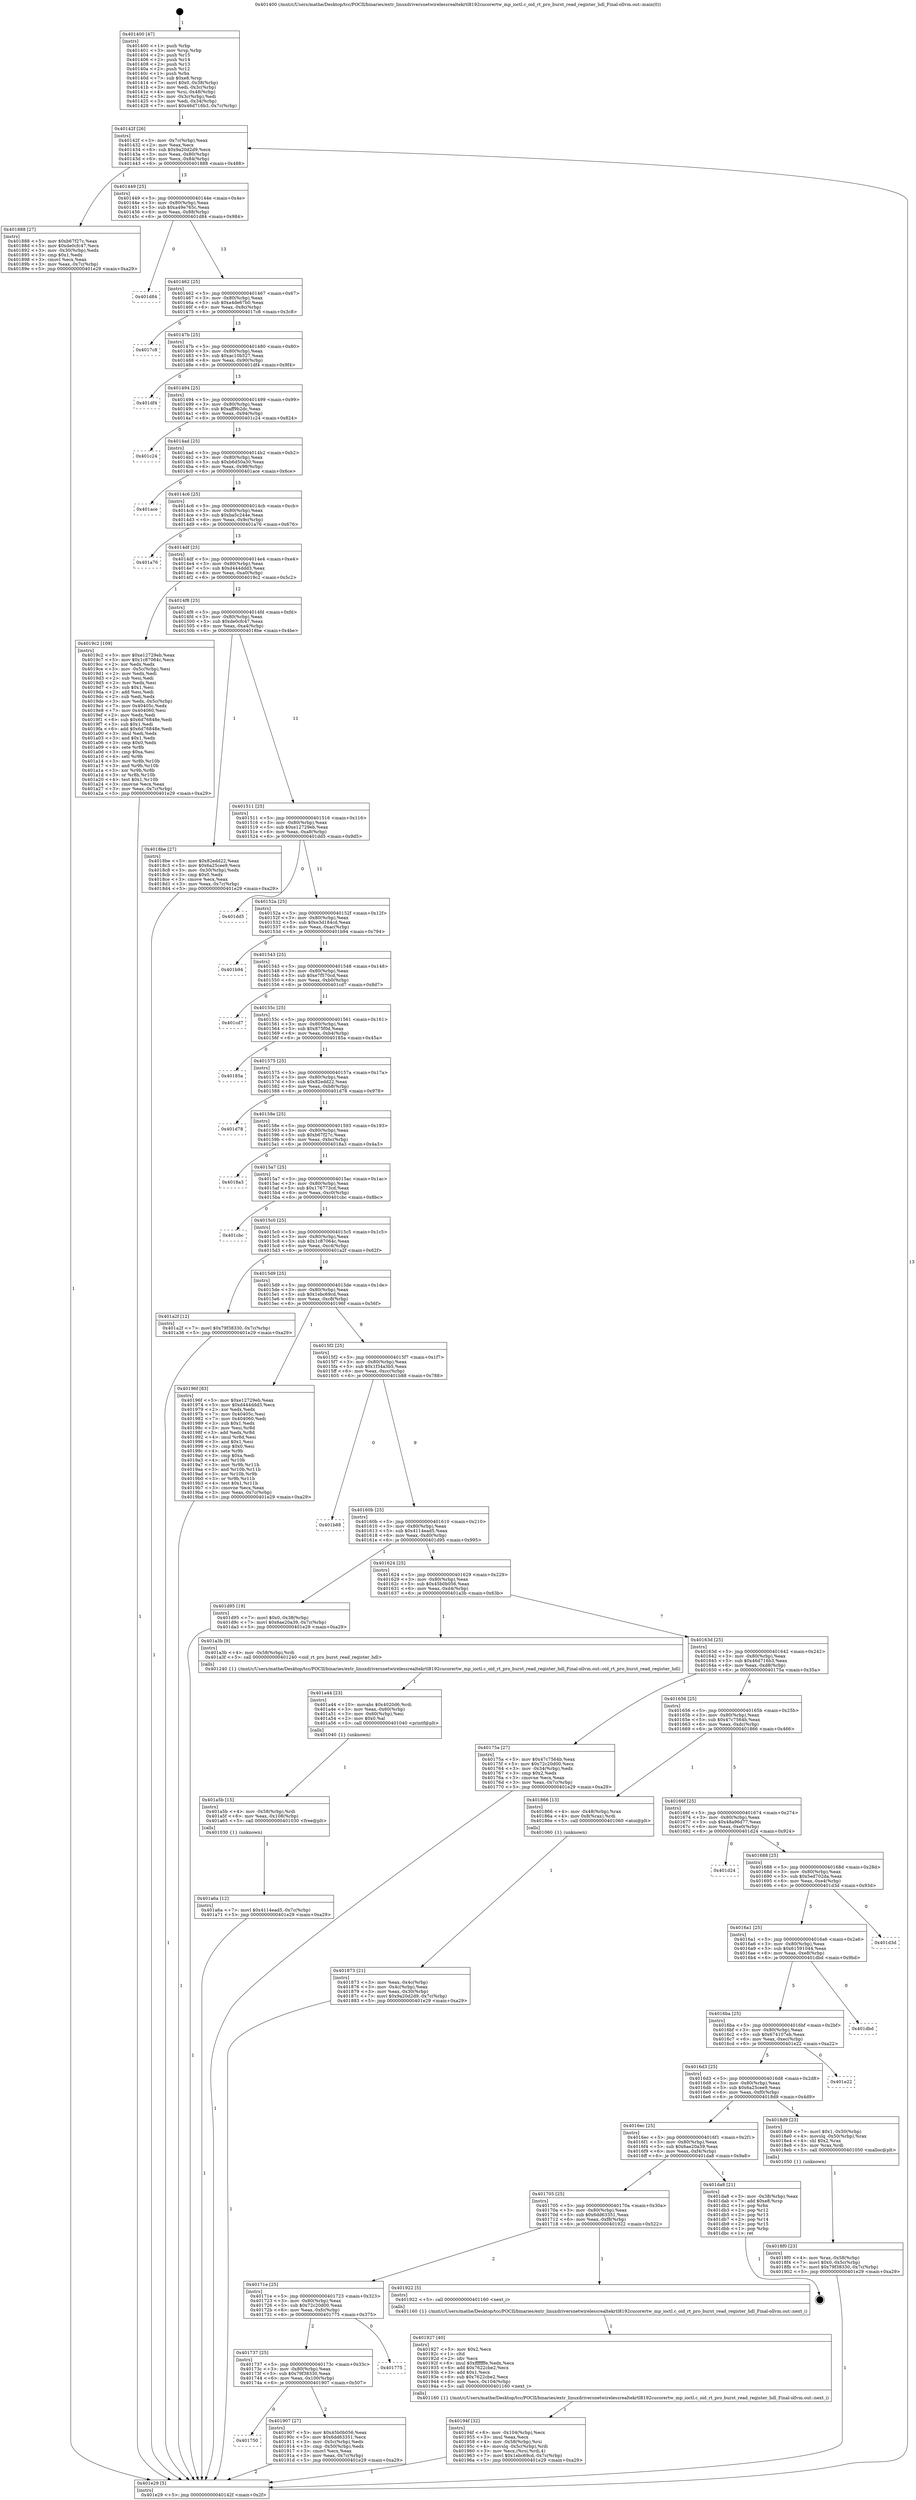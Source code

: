 digraph "0x401400" {
  label = "0x401400 (/mnt/c/Users/mathe/Desktop/tcc/POCII/binaries/extr_linuxdriversnetwirelessrealtekrtl8192cucorertw_mp_ioctl.c_oid_rt_pro_burst_read_register_hdl_Final-ollvm.out::main(0))"
  labelloc = "t"
  node[shape=record]

  Entry [label="",width=0.3,height=0.3,shape=circle,fillcolor=black,style=filled]
  "0x40142f" [label="{
     0x40142f [26]\l
     | [instrs]\l
     &nbsp;&nbsp;0x40142f \<+3\>: mov -0x7c(%rbp),%eax\l
     &nbsp;&nbsp;0x401432 \<+2\>: mov %eax,%ecx\l
     &nbsp;&nbsp;0x401434 \<+6\>: sub $0x9a20d2d9,%ecx\l
     &nbsp;&nbsp;0x40143a \<+3\>: mov %eax,-0x80(%rbp)\l
     &nbsp;&nbsp;0x40143d \<+6\>: mov %ecx,-0x84(%rbp)\l
     &nbsp;&nbsp;0x401443 \<+6\>: je 0000000000401888 \<main+0x488\>\l
  }"]
  "0x401888" [label="{
     0x401888 [27]\l
     | [instrs]\l
     &nbsp;&nbsp;0x401888 \<+5\>: mov $0xb67f27c,%eax\l
     &nbsp;&nbsp;0x40188d \<+5\>: mov $0xde0cfc47,%ecx\l
     &nbsp;&nbsp;0x401892 \<+3\>: mov -0x30(%rbp),%edx\l
     &nbsp;&nbsp;0x401895 \<+3\>: cmp $0x1,%edx\l
     &nbsp;&nbsp;0x401898 \<+3\>: cmovl %ecx,%eax\l
     &nbsp;&nbsp;0x40189b \<+3\>: mov %eax,-0x7c(%rbp)\l
     &nbsp;&nbsp;0x40189e \<+5\>: jmp 0000000000401e29 \<main+0xa29\>\l
  }"]
  "0x401449" [label="{
     0x401449 [25]\l
     | [instrs]\l
     &nbsp;&nbsp;0x401449 \<+5\>: jmp 000000000040144e \<main+0x4e\>\l
     &nbsp;&nbsp;0x40144e \<+3\>: mov -0x80(%rbp),%eax\l
     &nbsp;&nbsp;0x401451 \<+5\>: sub $0xa49e765c,%eax\l
     &nbsp;&nbsp;0x401456 \<+6\>: mov %eax,-0x88(%rbp)\l
     &nbsp;&nbsp;0x40145c \<+6\>: je 0000000000401d84 \<main+0x984\>\l
  }"]
  Exit [label="",width=0.3,height=0.3,shape=circle,fillcolor=black,style=filled,peripheries=2]
  "0x401d84" [label="{
     0x401d84\l
  }", style=dashed]
  "0x401462" [label="{
     0x401462 [25]\l
     | [instrs]\l
     &nbsp;&nbsp;0x401462 \<+5\>: jmp 0000000000401467 \<main+0x67\>\l
     &nbsp;&nbsp;0x401467 \<+3\>: mov -0x80(%rbp),%eax\l
     &nbsp;&nbsp;0x40146a \<+5\>: sub $0xa4de67b0,%eax\l
     &nbsp;&nbsp;0x40146f \<+6\>: mov %eax,-0x8c(%rbp)\l
     &nbsp;&nbsp;0x401475 \<+6\>: je 00000000004017c8 \<main+0x3c8\>\l
  }"]
  "0x401a6a" [label="{
     0x401a6a [12]\l
     | [instrs]\l
     &nbsp;&nbsp;0x401a6a \<+7\>: movl $0x4114ead5,-0x7c(%rbp)\l
     &nbsp;&nbsp;0x401a71 \<+5\>: jmp 0000000000401e29 \<main+0xa29\>\l
  }"]
  "0x4017c8" [label="{
     0x4017c8\l
  }", style=dashed]
  "0x40147b" [label="{
     0x40147b [25]\l
     | [instrs]\l
     &nbsp;&nbsp;0x40147b \<+5\>: jmp 0000000000401480 \<main+0x80\>\l
     &nbsp;&nbsp;0x401480 \<+3\>: mov -0x80(%rbp),%eax\l
     &nbsp;&nbsp;0x401483 \<+5\>: sub $0xac10b527,%eax\l
     &nbsp;&nbsp;0x401488 \<+6\>: mov %eax,-0x90(%rbp)\l
     &nbsp;&nbsp;0x40148e \<+6\>: je 0000000000401df4 \<main+0x9f4\>\l
  }"]
  "0x401a5b" [label="{
     0x401a5b [15]\l
     | [instrs]\l
     &nbsp;&nbsp;0x401a5b \<+4\>: mov -0x58(%rbp),%rdi\l
     &nbsp;&nbsp;0x401a5f \<+6\>: mov %eax,-0x108(%rbp)\l
     &nbsp;&nbsp;0x401a65 \<+5\>: call 0000000000401030 \<free@plt\>\l
     | [calls]\l
     &nbsp;&nbsp;0x401030 \{1\} (unknown)\l
  }"]
  "0x401df4" [label="{
     0x401df4\l
  }", style=dashed]
  "0x401494" [label="{
     0x401494 [25]\l
     | [instrs]\l
     &nbsp;&nbsp;0x401494 \<+5\>: jmp 0000000000401499 \<main+0x99\>\l
     &nbsp;&nbsp;0x401499 \<+3\>: mov -0x80(%rbp),%eax\l
     &nbsp;&nbsp;0x40149c \<+5\>: sub $0xaff9b2dc,%eax\l
     &nbsp;&nbsp;0x4014a1 \<+6\>: mov %eax,-0x94(%rbp)\l
     &nbsp;&nbsp;0x4014a7 \<+6\>: je 0000000000401c24 \<main+0x824\>\l
  }"]
  "0x401a44" [label="{
     0x401a44 [23]\l
     | [instrs]\l
     &nbsp;&nbsp;0x401a44 \<+10\>: movabs $0x4020d6,%rdi\l
     &nbsp;&nbsp;0x401a4e \<+3\>: mov %eax,-0x60(%rbp)\l
     &nbsp;&nbsp;0x401a51 \<+3\>: mov -0x60(%rbp),%esi\l
     &nbsp;&nbsp;0x401a54 \<+2\>: mov $0x0,%al\l
     &nbsp;&nbsp;0x401a56 \<+5\>: call 0000000000401040 \<printf@plt\>\l
     | [calls]\l
     &nbsp;&nbsp;0x401040 \{1\} (unknown)\l
  }"]
  "0x401c24" [label="{
     0x401c24\l
  }", style=dashed]
  "0x4014ad" [label="{
     0x4014ad [25]\l
     | [instrs]\l
     &nbsp;&nbsp;0x4014ad \<+5\>: jmp 00000000004014b2 \<main+0xb2\>\l
     &nbsp;&nbsp;0x4014b2 \<+3\>: mov -0x80(%rbp),%eax\l
     &nbsp;&nbsp;0x4014b5 \<+5\>: sub $0xb6d50a30,%eax\l
     &nbsp;&nbsp;0x4014ba \<+6\>: mov %eax,-0x98(%rbp)\l
     &nbsp;&nbsp;0x4014c0 \<+6\>: je 0000000000401ace \<main+0x6ce\>\l
  }"]
  "0x40194f" [label="{
     0x40194f [32]\l
     | [instrs]\l
     &nbsp;&nbsp;0x40194f \<+6\>: mov -0x104(%rbp),%ecx\l
     &nbsp;&nbsp;0x401955 \<+3\>: imul %eax,%ecx\l
     &nbsp;&nbsp;0x401958 \<+4\>: mov -0x58(%rbp),%rsi\l
     &nbsp;&nbsp;0x40195c \<+4\>: movslq -0x5c(%rbp),%rdi\l
     &nbsp;&nbsp;0x401960 \<+3\>: mov %ecx,(%rsi,%rdi,4)\l
     &nbsp;&nbsp;0x401963 \<+7\>: movl $0x1ebc69cd,-0x7c(%rbp)\l
     &nbsp;&nbsp;0x40196a \<+5\>: jmp 0000000000401e29 \<main+0xa29\>\l
  }"]
  "0x401ace" [label="{
     0x401ace\l
  }", style=dashed]
  "0x4014c6" [label="{
     0x4014c6 [25]\l
     | [instrs]\l
     &nbsp;&nbsp;0x4014c6 \<+5\>: jmp 00000000004014cb \<main+0xcb\>\l
     &nbsp;&nbsp;0x4014cb \<+3\>: mov -0x80(%rbp),%eax\l
     &nbsp;&nbsp;0x4014ce \<+5\>: sub $0xba5c244e,%eax\l
     &nbsp;&nbsp;0x4014d3 \<+6\>: mov %eax,-0x9c(%rbp)\l
     &nbsp;&nbsp;0x4014d9 \<+6\>: je 0000000000401a76 \<main+0x676\>\l
  }"]
  "0x401927" [label="{
     0x401927 [40]\l
     | [instrs]\l
     &nbsp;&nbsp;0x401927 \<+5\>: mov $0x2,%ecx\l
     &nbsp;&nbsp;0x40192c \<+1\>: cltd\l
     &nbsp;&nbsp;0x40192d \<+2\>: idiv %ecx\l
     &nbsp;&nbsp;0x40192f \<+6\>: imul $0xfffffffe,%edx,%ecx\l
     &nbsp;&nbsp;0x401935 \<+6\>: add $0x7622cbe2,%ecx\l
     &nbsp;&nbsp;0x40193b \<+3\>: add $0x1,%ecx\l
     &nbsp;&nbsp;0x40193e \<+6\>: sub $0x7622cbe2,%ecx\l
     &nbsp;&nbsp;0x401944 \<+6\>: mov %ecx,-0x104(%rbp)\l
     &nbsp;&nbsp;0x40194a \<+5\>: call 0000000000401160 \<next_i\>\l
     | [calls]\l
     &nbsp;&nbsp;0x401160 \{1\} (/mnt/c/Users/mathe/Desktop/tcc/POCII/binaries/extr_linuxdriversnetwirelessrealtekrtl8192cucorertw_mp_ioctl.c_oid_rt_pro_burst_read_register_hdl_Final-ollvm.out::next_i)\l
  }"]
  "0x401a76" [label="{
     0x401a76\l
  }", style=dashed]
  "0x4014df" [label="{
     0x4014df [25]\l
     | [instrs]\l
     &nbsp;&nbsp;0x4014df \<+5\>: jmp 00000000004014e4 \<main+0xe4\>\l
     &nbsp;&nbsp;0x4014e4 \<+3\>: mov -0x80(%rbp),%eax\l
     &nbsp;&nbsp;0x4014e7 \<+5\>: sub $0xd444ddd3,%eax\l
     &nbsp;&nbsp;0x4014ec \<+6\>: mov %eax,-0xa0(%rbp)\l
     &nbsp;&nbsp;0x4014f2 \<+6\>: je 00000000004019c2 \<main+0x5c2\>\l
  }"]
  "0x401750" [label="{
     0x401750\l
  }", style=dashed]
  "0x4019c2" [label="{
     0x4019c2 [109]\l
     | [instrs]\l
     &nbsp;&nbsp;0x4019c2 \<+5\>: mov $0xe12729eb,%eax\l
     &nbsp;&nbsp;0x4019c7 \<+5\>: mov $0x1c87064c,%ecx\l
     &nbsp;&nbsp;0x4019cc \<+2\>: xor %edx,%edx\l
     &nbsp;&nbsp;0x4019ce \<+3\>: mov -0x5c(%rbp),%esi\l
     &nbsp;&nbsp;0x4019d1 \<+2\>: mov %edx,%edi\l
     &nbsp;&nbsp;0x4019d3 \<+2\>: sub %esi,%edi\l
     &nbsp;&nbsp;0x4019d5 \<+2\>: mov %edx,%esi\l
     &nbsp;&nbsp;0x4019d7 \<+3\>: sub $0x1,%esi\l
     &nbsp;&nbsp;0x4019da \<+2\>: add %esi,%edi\l
     &nbsp;&nbsp;0x4019dc \<+2\>: sub %edi,%edx\l
     &nbsp;&nbsp;0x4019de \<+3\>: mov %edx,-0x5c(%rbp)\l
     &nbsp;&nbsp;0x4019e1 \<+7\>: mov 0x40405c,%edx\l
     &nbsp;&nbsp;0x4019e8 \<+7\>: mov 0x404060,%esi\l
     &nbsp;&nbsp;0x4019ef \<+2\>: mov %edx,%edi\l
     &nbsp;&nbsp;0x4019f1 \<+6\>: sub $0x6d76848e,%edi\l
     &nbsp;&nbsp;0x4019f7 \<+3\>: sub $0x1,%edi\l
     &nbsp;&nbsp;0x4019fa \<+6\>: add $0x6d76848e,%edi\l
     &nbsp;&nbsp;0x401a00 \<+3\>: imul %edi,%edx\l
     &nbsp;&nbsp;0x401a03 \<+3\>: and $0x1,%edx\l
     &nbsp;&nbsp;0x401a06 \<+3\>: cmp $0x0,%edx\l
     &nbsp;&nbsp;0x401a09 \<+4\>: sete %r8b\l
     &nbsp;&nbsp;0x401a0d \<+3\>: cmp $0xa,%esi\l
     &nbsp;&nbsp;0x401a10 \<+4\>: setl %r9b\l
     &nbsp;&nbsp;0x401a14 \<+3\>: mov %r8b,%r10b\l
     &nbsp;&nbsp;0x401a17 \<+3\>: and %r9b,%r10b\l
     &nbsp;&nbsp;0x401a1a \<+3\>: xor %r9b,%r8b\l
     &nbsp;&nbsp;0x401a1d \<+3\>: or %r8b,%r10b\l
     &nbsp;&nbsp;0x401a20 \<+4\>: test $0x1,%r10b\l
     &nbsp;&nbsp;0x401a24 \<+3\>: cmovne %ecx,%eax\l
     &nbsp;&nbsp;0x401a27 \<+3\>: mov %eax,-0x7c(%rbp)\l
     &nbsp;&nbsp;0x401a2a \<+5\>: jmp 0000000000401e29 \<main+0xa29\>\l
  }"]
  "0x4014f8" [label="{
     0x4014f8 [25]\l
     | [instrs]\l
     &nbsp;&nbsp;0x4014f8 \<+5\>: jmp 00000000004014fd \<main+0xfd\>\l
     &nbsp;&nbsp;0x4014fd \<+3\>: mov -0x80(%rbp),%eax\l
     &nbsp;&nbsp;0x401500 \<+5\>: sub $0xde0cfc47,%eax\l
     &nbsp;&nbsp;0x401505 \<+6\>: mov %eax,-0xa4(%rbp)\l
     &nbsp;&nbsp;0x40150b \<+6\>: je 00000000004018be \<main+0x4be\>\l
  }"]
  "0x401907" [label="{
     0x401907 [27]\l
     | [instrs]\l
     &nbsp;&nbsp;0x401907 \<+5\>: mov $0x45b0b056,%eax\l
     &nbsp;&nbsp;0x40190c \<+5\>: mov $0x6dd63351,%ecx\l
     &nbsp;&nbsp;0x401911 \<+3\>: mov -0x5c(%rbp),%edx\l
     &nbsp;&nbsp;0x401914 \<+3\>: cmp -0x50(%rbp),%edx\l
     &nbsp;&nbsp;0x401917 \<+3\>: cmovl %ecx,%eax\l
     &nbsp;&nbsp;0x40191a \<+3\>: mov %eax,-0x7c(%rbp)\l
     &nbsp;&nbsp;0x40191d \<+5\>: jmp 0000000000401e29 \<main+0xa29\>\l
  }"]
  "0x4018be" [label="{
     0x4018be [27]\l
     | [instrs]\l
     &nbsp;&nbsp;0x4018be \<+5\>: mov $0x82edd22,%eax\l
     &nbsp;&nbsp;0x4018c3 \<+5\>: mov $0x6a25cee9,%ecx\l
     &nbsp;&nbsp;0x4018c8 \<+3\>: mov -0x30(%rbp),%edx\l
     &nbsp;&nbsp;0x4018cb \<+3\>: cmp $0x0,%edx\l
     &nbsp;&nbsp;0x4018ce \<+3\>: cmove %ecx,%eax\l
     &nbsp;&nbsp;0x4018d1 \<+3\>: mov %eax,-0x7c(%rbp)\l
     &nbsp;&nbsp;0x4018d4 \<+5\>: jmp 0000000000401e29 \<main+0xa29\>\l
  }"]
  "0x401511" [label="{
     0x401511 [25]\l
     | [instrs]\l
     &nbsp;&nbsp;0x401511 \<+5\>: jmp 0000000000401516 \<main+0x116\>\l
     &nbsp;&nbsp;0x401516 \<+3\>: mov -0x80(%rbp),%eax\l
     &nbsp;&nbsp;0x401519 \<+5\>: sub $0xe12729eb,%eax\l
     &nbsp;&nbsp;0x40151e \<+6\>: mov %eax,-0xa8(%rbp)\l
     &nbsp;&nbsp;0x401524 \<+6\>: je 0000000000401dd5 \<main+0x9d5\>\l
  }"]
  "0x401737" [label="{
     0x401737 [25]\l
     | [instrs]\l
     &nbsp;&nbsp;0x401737 \<+5\>: jmp 000000000040173c \<main+0x33c\>\l
     &nbsp;&nbsp;0x40173c \<+3\>: mov -0x80(%rbp),%eax\l
     &nbsp;&nbsp;0x40173f \<+5\>: sub $0x79f38330,%eax\l
     &nbsp;&nbsp;0x401744 \<+6\>: mov %eax,-0x100(%rbp)\l
     &nbsp;&nbsp;0x40174a \<+6\>: je 0000000000401907 \<main+0x507\>\l
  }"]
  "0x401dd5" [label="{
     0x401dd5\l
  }", style=dashed]
  "0x40152a" [label="{
     0x40152a [25]\l
     | [instrs]\l
     &nbsp;&nbsp;0x40152a \<+5\>: jmp 000000000040152f \<main+0x12f\>\l
     &nbsp;&nbsp;0x40152f \<+3\>: mov -0x80(%rbp),%eax\l
     &nbsp;&nbsp;0x401532 \<+5\>: sub $0xe3d184cd,%eax\l
     &nbsp;&nbsp;0x401537 \<+6\>: mov %eax,-0xac(%rbp)\l
     &nbsp;&nbsp;0x40153d \<+6\>: je 0000000000401b94 \<main+0x794\>\l
  }"]
  "0x401775" [label="{
     0x401775\l
  }", style=dashed]
  "0x401b94" [label="{
     0x401b94\l
  }", style=dashed]
  "0x401543" [label="{
     0x401543 [25]\l
     | [instrs]\l
     &nbsp;&nbsp;0x401543 \<+5\>: jmp 0000000000401548 \<main+0x148\>\l
     &nbsp;&nbsp;0x401548 \<+3\>: mov -0x80(%rbp),%eax\l
     &nbsp;&nbsp;0x40154b \<+5\>: sub $0xe7f570cd,%eax\l
     &nbsp;&nbsp;0x401550 \<+6\>: mov %eax,-0xb0(%rbp)\l
     &nbsp;&nbsp;0x401556 \<+6\>: je 0000000000401cd7 \<main+0x8d7\>\l
  }"]
  "0x40171e" [label="{
     0x40171e [25]\l
     | [instrs]\l
     &nbsp;&nbsp;0x40171e \<+5\>: jmp 0000000000401723 \<main+0x323\>\l
     &nbsp;&nbsp;0x401723 \<+3\>: mov -0x80(%rbp),%eax\l
     &nbsp;&nbsp;0x401726 \<+5\>: sub $0x72c20d00,%eax\l
     &nbsp;&nbsp;0x40172b \<+6\>: mov %eax,-0xfc(%rbp)\l
     &nbsp;&nbsp;0x401731 \<+6\>: je 0000000000401775 \<main+0x375\>\l
  }"]
  "0x401cd7" [label="{
     0x401cd7\l
  }", style=dashed]
  "0x40155c" [label="{
     0x40155c [25]\l
     | [instrs]\l
     &nbsp;&nbsp;0x40155c \<+5\>: jmp 0000000000401561 \<main+0x161\>\l
     &nbsp;&nbsp;0x401561 \<+3\>: mov -0x80(%rbp),%eax\l
     &nbsp;&nbsp;0x401564 \<+5\>: sub $0x875f0d,%eax\l
     &nbsp;&nbsp;0x401569 \<+6\>: mov %eax,-0xb4(%rbp)\l
     &nbsp;&nbsp;0x40156f \<+6\>: je 000000000040185a \<main+0x45a\>\l
  }"]
  "0x401922" [label="{
     0x401922 [5]\l
     | [instrs]\l
     &nbsp;&nbsp;0x401922 \<+5\>: call 0000000000401160 \<next_i\>\l
     | [calls]\l
     &nbsp;&nbsp;0x401160 \{1\} (/mnt/c/Users/mathe/Desktop/tcc/POCII/binaries/extr_linuxdriversnetwirelessrealtekrtl8192cucorertw_mp_ioctl.c_oid_rt_pro_burst_read_register_hdl_Final-ollvm.out::next_i)\l
  }"]
  "0x40185a" [label="{
     0x40185a\l
  }", style=dashed]
  "0x401575" [label="{
     0x401575 [25]\l
     | [instrs]\l
     &nbsp;&nbsp;0x401575 \<+5\>: jmp 000000000040157a \<main+0x17a\>\l
     &nbsp;&nbsp;0x40157a \<+3\>: mov -0x80(%rbp),%eax\l
     &nbsp;&nbsp;0x40157d \<+5\>: sub $0x82edd22,%eax\l
     &nbsp;&nbsp;0x401582 \<+6\>: mov %eax,-0xb8(%rbp)\l
     &nbsp;&nbsp;0x401588 \<+6\>: je 0000000000401d78 \<main+0x978\>\l
  }"]
  "0x401705" [label="{
     0x401705 [25]\l
     | [instrs]\l
     &nbsp;&nbsp;0x401705 \<+5\>: jmp 000000000040170a \<main+0x30a\>\l
     &nbsp;&nbsp;0x40170a \<+3\>: mov -0x80(%rbp),%eax\l
     &nbsp;&nbsp;0x40170d \<+5\>: sub $0x6dd63351,%eax\l
     &nbsp;&nbsp;0x401712 \<+6\>: mov %eax,-0xf8(%rbp)\l
     &nbsp;&nbsp;0x401718 \<+6\>: je 0000000000401922 \<main+0x522\>\l
  }"]
  "0x401d78" [label="{
     0x401d78\l
  }", style=dashed]
  "0x40158e" [label="{
     0x40158e [25]\l
     | [instrs]\l
     &nbsp;&nbsp;0x40158e \<+5\>: jmp 0000000000401593 \<main+0x193\>\l
     &nbsp;&nbsp;0x401593 \<+3\>: mov -0x80(%rbp),%eax\l
     &nbsp;&nbsp;0x401596 \<+5\>: sub $0xb67f27c,%eax\l
     &nbsp;&nbsp;0x40159b \<+6\>: mov %eax,-0xbc(%rbp)\l
     &nbsp;&nbsp;0x4015a1 \<+6\>: je 00000000004018a3 \<main+0x4a3\>\l
  }"]
  "0x401da8" [label="{
     0x401da8 [21]\l
     | [instrs]\l
     &nbsp;&nbsp;0x401da8 \<+3\>: mov -0x38(%rbp),%eax\l
     &nbsp;&nbsp;0x401dab \<+7\>: add $0xe8,%rsp\l
     &nbsp;&nbsp;0x401db2 \<+1\>: pop %rbx\l
     &nbsp;&nbsp;0x401db3 \<+2\>: pop %r12\l
     &nbsp;&nbsp;0x401db5 \<+2\>: pop %r13\l
     &nbsp;&nbsp;0x401db7 \<+2\>: pop %r14\l
     &nbsp;&nbsp;0x401db9 \<+2\>: pop %r15\l
     &nbsp;&nbsp;0x401dbb \<+1\>: pop %rbp\l
     &nbsp;&nbsp;0x401dbc \<+1\>: ret\l
  }"]
  "0x4018a3" [label="{
     0x4018a3\l
  }", style=dashed]
  "0x4015a7" [label="{
     0x4015a7 [25]\l
     | [instrs]\l
     &nbsp;&nbsp;0x4015a7 \<+5\>: jmp 00000000004015ac \<main+0x1ac\>\l
     &nbsp;&nbsp;0x4015ac \<+3\>: mov -0x80(%rbp),%eax\l
     &nbsp;&nbsp;0x4015af \<+5\>: sub $0x176773cd,%eax\l
     &nbsp;&nbsp;0x4015b4 \<+6\>: mov %eax,-0xc0(%rbp)\l
     &nbsp;&nbsp;0x4015ba \<+6\>: je 0000000000401cbc \<main+0x8bc\>\l
  }"]
  "0x4018f0" [label="{
     0x4018f0 [23]\l
     | [instrs]\l
     &nbsp;&nbsp;0x4018f0 \<+4\>: mov %rax,-0x58(%rbp)\l
     &nbsp;&nbsp;0x4018f4 \<+7\>: movl $0x0,-0x5c(%rbp)\l
     &nbsp;&nbsp;0x4018fb \<+7\>: movl $0x79f38330,-0x7c(%rbp)\l
     &nbsp;&nbsp;0x401902 \<+5\>: jmp 0000000000401e29 \<main+0xa29\>\l
  }"]
  "0x401cbc" [label="{
     0x401cbc\l
  }", style=dashed]
  "0x4015c0" [label="{
     0x4015c0 [25]\l
     | [instrs]\l
     &nbsp;&nbsp;0x4015c0 \<+5\>: jmp 00000000004015c5 \<main+0x1c5\>\l
     &nbsp;&nbsp;0x4015c5 \<+3\>: mov -0x80(%rbp),%eax\l
     &nbsp;&nbsp;0x4015c8 \<+5\>: sub $0x1c87064c,%eax\l
     &nbsp;&nbsp;0x4015cd \<+6\>: mov %eax,-0xc4(%rbp)\l
     &nbsp;&nbsp;0x4015d3 \<+6\>: je 0000000000401a2f \<main+0x62f\>\l
  }"]
  "0x4016ec" [label="{
     0x4016ec [25]\l
     | [instrs]\l
     &nbsp;&nbsp;0x4016ec \<+5\>: jmp 00000000004016f1 \<main+0x2f1\>\l
     &nbsp;&nbsp;0x4016f1 \<+3\>: mov -0x80(%rbp),%eax\l
     &nbsp;&nbsp;0x4016f4 \<+5\>: sub $0x6ae20a39,%eax\l
     &nbsp;&nbsp;0x4016f9 \<+6\>: mov %eax,-0xf4(%rbp)\l
     &nbsp;&nbsp;0x4016ff \<+6\>: je 0000000000401da8 \<main+0x9a8\>\l
  }"]
  "0x401a2f" [label="{
     0x401a2f [12]\l
     | [instrs]\l
     &nbsp;&nbsp;0x401a2f \<+7\>: movl $0x79f38330,-0x7c(%rbp)\l
     &nbsp;&nbsp;0x401a36 \<+5\>: jmp 0000000000401e29 \<main+0xa29\>\l
  }"]
  "0x4015d9" [label="{
     0x4015d9 [25]\l
     | [instrs]\l
     &nbsp;&nbsp;0x4015d9 \<+5\>: jmp 00000000004015de \<main+0x1de\>\l
     &nbsp;&nbsp;0x4015de \<+3\>: mov -0x80(%rbp),%eax\l
     &nbsp;&nbsp;0x4015e1 \<+5\>: sub $0x1ebc69cd,%eax\l
     &nbsp;&nbsp;0x4015e6 \<+6\>: mov %eax,-0xc8(%rbp)\l
     &nbsp;&nbsp;0x4015ec \<+6\>: je 000000000040196f \<main+0x56f\>\l
  }"]
  "0x4018d9" [label="{
     0x4018d9 [23]\l
     | [instrs]\l
     &nbsp;&nbsp;0x4018d9 \<+7\>: movl $0x1,-0x50(%rbp)\l
     &nbsp;&nbsp;0x4018e0 \<+4\>: movslq -0x50(%rbp),%rax\l
     &nbsp;&nbsp;0x4018e4 \<+4\>: shl $0x2,%rax\l
     &nbsp;&nbsp;0x4018e8 \<+3\>: mov %rax,%rdi\l
     &nbsp;&nbsp;0x4018eb \<+5\>: call 0000000000401050 \<malloc@plt\>\l
     | [calls]\l
     &nbsp;&nbsp;0x401050 \{1\} (unknown)\l
  }"]
  "0x40196f" [label="{
     0x40196f [83]\l
     | [instrs]\l
     &nbsp;&nbsp;0x40196f \<+5\>: mov $0xe12729eb,%eax\l
     &nbsp;&nbsp;0x401974 \<+5\>: mov $0xd444ddd3,%ecx\l
     &nbsp;&nbsp;0x401979 \<+2\>: xor %edx,%edx\l
     &nbsp;&nbsp;0x40197b \<+7\>: mov 0x40405c,%esi\l
     &nbsp;&nbsp;0x401982 \<+7\>: mov 0x404060,%edi\l
     &nbsp;&nbsp;0x401989 \<+3\>: sub $0x1,%edx\l
     &nbsp;&nbsp;0x40198c \<+3\>: mov %esi,%r8d\l
     &nbsp;&nbsp;0x40198f \<+3\>: add %edx,%r8d\l
     &nbsp;&nbsp;0x401992 \<+4\>: imul %r8d,%esi\l
     &nbsp;&nbsp;0x401996 \<+3\>: and $0x1,%esi\l
     &nbsp;&nbsp;0x401999 \<+3\>: cmp $0x0,%esi\l
     &nbsp;&nbsp;0x40199c \<+4\>: sete %r9b\l
     &nbsp;&nbsp;0x4019a0 \<+3\>: cmp $0xa,%edi\l
     &nbsp;&nbsp;0x4019a3 \<+4\>: setl %r10b\l
     &nbsp;&nbsp;0x4019a7 \<+3\>: mov %r9b,%r11b\l
     &nbsp;&nbsp;0x4019aa \<+3\>: and %r10b,%r11b\l
     &nbsp;&nbsp;0x4019ad \<+3\>: xor %r10b,%r9b\l
     &nbsp;&nbsp;0x4019b0 \<+3\>: or %r9b,%r11b\l
     &nbsp;&nbsp;0x4019b3 \<+4\>: test $0x1,%r11b\l
     &nbsp;&nbsp;0x4019b7 \<+3\>: cmovne %ecx,%eax\l
     &nbsp;&nbsp;0x4019ba \<+3\>: mov %eax,-0x7c(%rbp)\l
     &nbsp;&nbsp;0x4019bd \<+5\>: jmp 0000000000401e29 \<main+0xa29\>\l
  }"]
  "0x4015f2" [label="{
     0x4015f2 [25]\l
     | [instrs]\l
     &nbsp;&nbsp;0x4015f2 \<+5\>: jmp 00000000004015f7 \<main+0x1f7\>\l
     &nbsp;&nbsp;0x4015f7 \<+3\>: mov -0x80(%rbp),%eax\l
     &nbsp;&nbsp;0x4015fa \<+5\>: sub $0x1f34a3b5,%eax\l
     &nbsp;&nbsp;0x4015ff \<+6\>: mov %eax,-0xcc(%rbp)\l
     &nbsp;&nbsp;0x401605 \<+6\>: je 0000000000401b88 \<main+0x788\>\l
  }"]
  "0x4016d3" [label="{
     0x4016d3 [25]\l
     | [instrs]\l
     &nbsp;&nbsp;0x4016d3 \<+5\>: jmp 00000000004016d8 \<main+0x2d8\>\l
     &nbsp;&nbsp;0x4016d8 \<+3\>: mov -0x80(%rbp),%eax\l
     &nbsp;&nbsp;0x4016db \<+5\>: sub $0x6a25cee9,%eax\l
     &nbsp;&nbsp;0x4016e0 \<+6\>: mov %eax,-0xf0(%rbp)\l
     &nbsp;&nbsp;0x4016e6 \<+6\>: je 00000000004018d9 \<main+0x4d9\>\l
  }"]
  "0x401b88" [label="{
     0x401b88\l
  }", style=dashed]
  "0x40160b" [label="{
     0x40160b [25]\l
     | [instrs]\l
     &nbsp;&nbsp;0x40160b \<+5\>: jmp 0000000000401610 \<main+0x210\>\l
     &nbsp;&nbsp;0x401610 \<+3\>: mov -0x80(%rbp),%eax\l
     &nbsp;&nbsp;0x401613 \<+5\>: sub $0x4114ead5,%eax\l
     &nbsp;&nbsp;0x401618 \<+6\>: mov %eax,-0xd0(%rbp)\l
     &nbsp;&nbsp;0x40161e \<+6\>: je 0000000000401d95 \<main+0x995\>\l
  }"]
  "0x401e22" [label="{
     0x401e22\l
  }", style=dashed]
  "0x401d95" [label="{
     0x401d95 [19]\l
     | [instrs]\l
     &nbsp;&nbsp;0x401d95 \<+7\>: movl $0x0,-0x38(%rbp)\l
     &nbsp;&nbsp;0x401d9c \<+7\>: movl $0x6ae20a39,-0x7c(%rbp)\l
     &nbsp;&nbsp;0x401da3 \<+5\>: jmp 0000000000401e29 \<main+0xa29\>\l
  }"]
  "0x401624" [label="{
     0x401624 [25]\l
     | [instrs]\l
     &nbsp;&nbsp;0x401624 \<+5\>: jmp 0000000000401629 \<main+0x229\>\l
     &nbsp;&nbsp;0x401629 \<+3\>: mov -0x80(%rbp),%eax\l
     &nbsp;&nbsp;0x40162c \<+5\>: sub $0x45b0b056,%eax\l
     &nbsp;&nbsp;0x401631 \<+6\>: mov %eax,-0xd4(%rbp)\l
     &nbsp;&nbsp;0x401637 \<+6\>: je 0000000000401a3b \<main+0x63b\>\l
  }"]
  "0x4016ba" [label="{
     0x4016ba [25]\l
     | [instrs]\l
     &nbsp;&nbsp;0x4016ba \<+5\>: jmp 00000000004016bf \<main+0x2bf\>\l
     &nbsp;&nbsp;0x4016bf \<+3\>: mov -0x80(%rbp),%eax\l
     &nbsp;&nbsp;0x4016c2 \<+5\>: sub $0x674107eb,%eax\l
     &nbsp;&nbsp;0x4016c7 \<+6\>: mov %eax,-0xec(%rbp)\l
     &nbsp;&nbsp;0x4016cd \<+6\>: je 0000000000401e22 \<main+0xa22\>\l
  }"]
  "0x401a3b" [label="{
     0x401a3b [9]\l
     | [instrs]\l
     &nbsp;&nbsp;0x401a3b \<+4\>: mov -0x58(%rbp),%rdi\l
     &nbsp;&nbsp;0x401a3f \<+5\>: call 0000000000401240 \<oid_rt_pro_burst_read_register_hdl\>\l
     | [calls]\l
     &nbsp;&nbsp;0x401240 \{1\} (/mnt/c/Users/mathe/Desktop/tcc/POCII/binaries/extr_linuxdriversnetwirelessrealtekrtl8192cucorertw_mp_ioctl.c_oid_rt_pro_burst_read_register_hdl_Final-ollvm.out::oid_rt_pro_burst_read_register_hdl)\l
  }"]
  "0x40163d" [label="{
     0x40163d [25]\l
     | [instrs]\l
     &nbsp;&nbsp;0x40163d \<+5\>: jmp 0000000000401642 \<main+0x242\>\l
     &nbsp;&nbsp;0x401642 \<+3\>: mov -0x80(%rbp),%eax\l
     &nbsp;&nbsp;0x401645 \<+5\>: sub $0x46d716b3,%eax\l
     &nbsp;&nbsp;0x40164a \<+6\>: mov %eax,-0xd8(%rbp)\l
     &nbsp;&nbsp;0x401650 \<+6\>: je 000000000040175a \<main+0x35a\>\l
  }"]
  "0x401dbd" [label="{
     0x401dbd\l
  }", style=dashed]
  "0x40175a" [label="{
     0x40175a [27]\l
     | [instrs]\l
     &nbsp;&nbsp;0x40175a \<+5\>: mov $0x47c7564b,%eax\l
     &nbsp;&nbsp;0x40175f \<+5\>: mov $0x72c20d00,%ecx\l
     &nbsp;&nbsp;0x401764 \<+3\>: mov -0x34(%rbp),%edx\l
     &nbsp;&nbsp;0x401767 \<+3\>: cmp $0x2,%edx\l
     &nbsp;&nbsp;0x40176a \<+3\>: cmovne %ecx,%eax\l
     &nbsp;&nbsp;0x40176d \<+3\>: mov %eax,-0x7c(%rbp)\l
     &nbsp;&nbsp;0x401770 \<+5\>: jmp 0000000000401e29 \<main+0xa29\>\l
  }"]
  "0x401656" [label="{
     0x401656 [25]\l
     | [instrs]\l
     &nbsp;&nbsp;0x401656 \<+5\>: jmp 000000000040165b \<main+0x25b\>\l
     &nbsp;&nbsp;0x40165b \<+3\>: mov -0x80(%rbp),%eax\l
     &nbsp;&nbsp;0x40165e \<+5\>: sub $0x47c7564b,%eax\l
     &nbsp;&nbsp;0x401663 \<+6\>: mov %eax,-0xdc(%rbp)\l
     &nbsp;&nbsp;0x401669 \<+6\>: je 0000000000401866 \<main+0x466\>\l
  }"]
  "0x401e29" [label="{
     0x401e29 [5]\l
     | [instrs]\l
     &nbsp;&nbsp;0x401e29 \<+5\>: jmp 000000000040142f \<main+0x2f\>\l
  }"]
  "0x401400" [label="{
     0x401400 [47]\l
     | [instrs]\l
     &nbsp;&nbsp;0x401400 \<+1\>: push %rbp\l
     &nbsp;&nbsp;0x401401 \<+3\>: mov %rsp,%rbp\l
     &nbsp;&nbsp;0x401404 \<+2\>: push %r15\l
     &nbsp;&nbsp;0x401406 \<+2\>: push %r14\l
     &nbsp;&nbsp;0x401408 \<+2\>: push %r13\l
     &nbsp;&nbsp;0x40140a \<+2\>: push %r12\l
     &nbsp;&nbsp;0x40140c \<+1\>: push %rbx\l
     &nbsp;&nbsp;0x40140d \<+7\>: sub $0xe8,%rsp\l
     &nbsp;&nbsp;0x401414 \<+7\>: movl $0x0,-0x38(%rbp)\l
     &nbsp;&nbsp;0x40141b \<+3\>: mov %edi,-0x3c(%rbp)\l
     &nbsp;&nbsp;0x40141e \<+4\>: mov %rsi,-0x48(%rbp)\l
     &nbsp;&nbsp;0x401422 \<+3\>: mov -0x3c(%rbp),%edi\l
     &nbsp;&nbsp;0x401425 \<+3\>: mov %edi,-0x34(%rbp)\l
     &nbsp;&nbsp;0x401428 \<+7\>: movl $0x46d716b3,-0x7c(%rbp)\l
  }"]
  "0x4016a1" [label="{
     0x4016a1 [25]\l
     | [instrs]\l
     &nbsp;&nbsp;0x4016a1 \<+5\>: jmp 00000000004016a6 \<main+0x2a6\>\l
     &nbsp;&nbsp;0x4016a6 \<+3\>: mov -0x80(%rbp),%eax\l
     &nbsp;&nbsp;0x4016a9 \<+5\>: sub $0x61591044,%eax\l
     &nbsp;&nbsp;0x4016ae \<+6\>: mov %eax,-0xe8(%rbp)\l
     &nbsp;&nbsp;0x4016b4 \<+6\>: je 0000000000401dbd \<main+0x9bd\>\l
  }"]
  "0x401866" [label="{
     0x401866 [13]\l
     | [instrs]\l
     &nbsp;&nbsp;0x401866 \<+4\>: mov -0x48(%rbp),%rax\l
     &nbsp;&nbsp;0x40186a \<+4\>: mov 0x8(%rax),%rdi\l
     &nbsp;&nbsp;0x40186e \<+5\>: call 0000000000401060 \<atoi@plt\>\l
     | [calls]\l
     &nbsp;&nbsp;0x401060 \{1\} (unknown)\l
  }"]
  "0x40166f" [label="{
     0x40166f [25]\l
     | [instrs]\l
     &nbsp;&nbsp;0x40166f \<+5\>: jmp 0000000000401674 \<main+0x274\>\l
     &nbsp;&nbsp;0x401674 \<+3\>: mov -0x80(%rbp),%eax\l
     &nbsp;&nbsp;0x401677 \<+5\>: sub $0x48a96d77,%eax\l
     &nbsp;&nbsp;0x40167c \<+6\>: mov %eax,-0xe0(%rbp)\l
     &nbsp;&nbsp;0x401682 \<+6\>: je 0000000000401d24 \<main+0x924\>\l
  }"]
  "0x401873" [label="{
     0x401873 [21]\l
     | [instrs]\l
     &nbsp;&nbsp;0x401873 \<+3\>: mov %eax,-0x4c(%rbp)\l
     &nbsp;&nbsp;0x401876 \<+3\>: mov -0x4c(%rbp),%eax\l
     &nbsp;&nbsp;0x401879 \<+3\>: mov %eax,-0x30(%rbp)\l
     &nbsp;&nbsp;0x40187c \<+7\>: movl $0x9a20d2d9,-0x7c(%rbp)\l
     &nbsp;&nbsp;0x401883 \<+5\>: jmp 0000000000401e29 \<main+0xa29\>\l
  }"]
  "0x401d3d" [label="{
     0x401d3d\l
  }", style=dashed]
  "0x401d24" [label="{
     0x401d24\l
  }", style=dashed]
  "0x401688" [label="{
     0x401688 [25]\l
     | [instrs]\l
     &nbsp;&nbsp;0x401688 \<+5\>: jmp 000000000040168d \<main+0x28d\>\l
     &nbsp;&nbsp;0x40168d \<+3\>: mov -0x80(%rbp),%eax\l
     &nbsp;&nbsp;0x401690 \<+5\>: sub $0x5ed702da,%eax\l
     &nbsp;&nbsp;0x401695 \<+6\>: mov %eax,-0xe4(%rbp)\l
     &nbsp;&nbsp;0x40169b \<+6\>: je 0000000000401d3d \<main+0x93d\>\l
  }"]
  Entry -> "0x401400" [label=" 1"]
  "0x40142f" -> "0x401888" [label=" 1"]
  "0x40142f" -> "0x401449" [label=" 13"]
  "0x401da8" -> Exit [label=" 1"]
  "0x401449" -> "0x401d84" [label=" 0"]
  "0x401449" -> "0x401462" [label=" 13"]
  "0x401d95" -> "0x401e29" [label=" 1"]
  "0x401462" -> "0x4017c8" [label=" 0"]
  "0x401462" -> "0x40147b" [label=" 13"]
  "0x401a6a" -> "0x401e29" [label=" 1"]
  "0x40147b" -> "0x401df4" [label=" 0"]
  "0x40147b" -> "0x401494" [label=" 13"]
  "0x401a5b" -> "0x401a6a" [label=" 1"]
  "0x401494" -> "0x401c24" [label=" 0"]
  "0x401494" -> "0x4014ad" [label=" 13"]
  "0x401a44" -> "0x401a5b" [label=" 1"]
  "0x4014ad" -> "0x401ace" [label=" 0"]
  "0x4014ad" -> "0x4014c6" [label=" 13"]
  "0x401a3b" -> "0x401a44" [label=" 1"]
  "0x4014c6" -> "0x401a76" [label=" 0"]
  "0x4014c6" -> "0x4014df" [label=" 13"]
  "0x401a2f" -> "0x401e29" [label=" 1"]
  "0x4014df" -> "0x4019c2" [label=" 1"]
  "0x4014df" -> "0x4014f8" [label=" 12"]
  "0x4019c2" -> "0x401e29" [label=" 1"]
  "0x4014f8" -> "0x4018be" [label=" 1"]
  "0x4014f8" -> "0x401511" [label=" 11"]
  "0x40196f" -> "0x401e29" [label=" 1"]
  "0x401511" -> "0x401dd5" [label=" 0"]
  "0x401511" -> "0x40152a" [label=" 11"]
  "0x401927" -> "0x40194f" [label=" 1"]
  "0x40152a" -> "0x401b94" [label=" 0"]
  "0x40152a" -> "0x401543" [label=" 11"]
  "0x401922" -> "0x401927" [label=" 1"]
  "0x401543" -> "0x401cd7" [label=" 0"]
  "0x401543" -> "0x40155c" [label=" 11"]
  "0x401737" -> "0x401750" [label=" 0"]
  "0x40155c" -> "0x40185a" [label=" 0"]
  "0x40155c" -> "0x401575" [label=" 11"]
  "0x401737" -> "0x401907" [label=" 2"]
  "0x401575" -> "0x401d78" [label=" 0"]
  "0x401575" -> "0x40158e" [label=" 11"]
  "0x40171e" -> "0x401737" [label=" 2"]
  "0x40158e" -> "0x4018a3" [label=" 0"]
  "0x40158e" -> "0x4015a7" [label=" 11"]
  "0x40171e" -> "0x401775" [label=" 0"]
  "0x4015a7" -> "0x401cbc" [label=" 0"]
  "0x4015a7" -> "0x4015c0" [label=" 11"]
  "0x401705" -> "0x40171e" [label=" 2"]
  "0x4015c0" -> "0x401a2f" [label=" 1"]
  "0x4015c0" -> "0x4015d9" [label=" 10"]
  "0x401705" -> "0x401922" [label=" 1"]
  "0x4015d9" -> "0x40196f" [label=" 1"]
  "0x4015d9" -> "0x4015f2" [label=" 9"]
  "0x40194f" -> "0x401e29" [label=" 1"]
  "0x4015f2" -> "0x401b88" [label=" 0"]
  "0x4015f2" -> "0x40160b" [label=" 9"]
  "0x4016ec" -> "0x401da8" [label=" 1"]
  "0x40160b" -> "0x401d95" [label=" 1"]
  "0x40160b" -> "0x401624" [label=" 8"]
  "0x401907" -> "0x401e29" [label=" 2"]
  "0x401624" -> "0x401a3b" [label=" 1"]
  "0x401624" -> "0x40163d" [label=" 7"]
  "0x4018d9" -> "0x4018f0" [label=" 1"]
  "0x40163d" -> "0x40175a" [label=" 1"]
  "0x40163d" -> "0x401656" [label=" 6"]
  "0x40175a" -> "0x401e29" [label=" 1"]
  "0x401400" -> "0x40142f" [label=" 1"]
  "0x401e29" -> "0x40142f" [label=" 13"]
  "0x4016d3" -> "0x4016ec" [label=" 4"]
  "0x401656" -> "0x401866" [label=" 1"]
  "0x401656" -> "0x40166f" [label=" 5"]
  "0x401866" -> "0x401873" [label=" 1"]
  "0x401873" -> "0x401e29" [label=" 1"]
  "0x401888" -> "0x401e29" [label=" 1"]
  "0x4018be" -> "0x401e29" [label=" 1"]
  "0x4016ec" -> "0x401705" [label=" 3"]
  "0x40166f" -> "0x401d24" [label=" 0"]
  "0x40166f" -> "0x401688" [label=" 5"]
  "0x4016ba" -> "0x4016d3" [label=" 5"]
  "0x401688" -> "0x401d3d" [label=" 0"]
  "0x401688" -> "0x4016a1" [label=" 5"]
  "0x4016d3" -> "0x4018d9" [label=" 1"]
  "0x4016a1" -> "0x401dbd" [label=" 0"]
  "0x4016a1" -> "0x4016ba" [label=" 5"]
  "0x4018f0" -> "0x401e29" [label=" 1"]
  "0x4016ba" -> "0x401e22" [label=" 0"]
}
